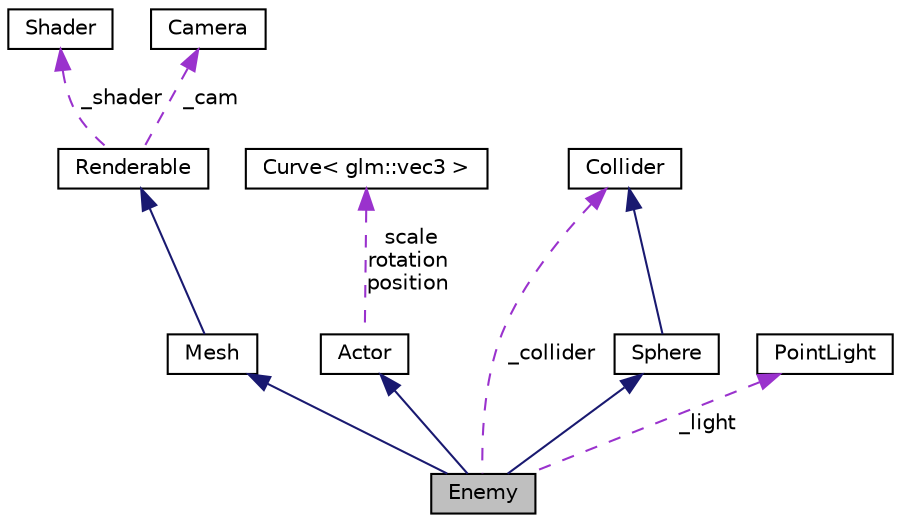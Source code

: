 digraph "Enemy"
{
  edge [fontname="Helvetica",fontsize="10",labelfontname="Helvetica",labelfontsize="10"];
  node [fontname="Helvetica",fontsize="10",shape=record];
  Node1 [label="Enemy",height=0.2,width=0.4,color="black", fillcolor="grey75", style="filled", fontcolor="black"];
  Node2 -> Node1 [dir="back",color="midnightblue",fontsize="10",style="solid",fontname="Helvetica"];
  Node2 [label="Mesh",height=0.2,width=0.4,color="black", fillcolor="white", style="filled",URL="$class_mesh.html"];
  Node3 -> Node2 [dir="back",color="midnightblue",fontsize="10",style="solid",fontname="Helvetica"];
  Node3 [label="Renderable",height=0.2,width=0.4,color="black", fillcolor="white", style="filled",URL="$class_renderable.html"];
  Node4 -> Node3 [dir="back",color="darkorchid3",fontsize="10",style="dashed",label=" _shader" ,fontname="Helvetica"];
  Node4 [label="Shader",height=0.2,width=0.4,color="black", fillcolor="white", style="filled",URL="$class_shader.html"];
  Node5 -> Node3 [dir="back",color="darkorchid3",fontsize="10",style="dashed",label=" _cam" ,fontname="Helvetica"];
  Node5 [label="Camera",height=0.2,width=0.4,color="black", fillcolor="white", style="filled",URL="$class_camera.html"];
  Node6 -> Node1 [dir="back",color="midnightblue",fontsize="10",style="solid",fontname="Helvetica"];
  Node6 [label="Actor",height=0.2,width=0.4,color="black", fillcolor="white", style="filled",URL="$class_actor.html"];
  Node7 -> Node6 [dir="back",color="darkorchid3",fontsize="10",style="dashed",label=" scale\nrotation\nposition" ,fontname="Helvetica"];
  Node7 [label="Curve\< glm::vec3 \>",height=0.2,width=0.4,color="black", fillcolor="white", style="filled",URL="$class_curve.html"];
  Node8 -> Node1 [dir="back",color="midnightblue",fontsize="10",style="solid",fontname="Helvetica"];
  Node8 [label="Sphere",height=0.2,width=0.4,color="black", fillcolor="white", style="filled",URL="$class_sphere.html"];
  Node9 -> Node8 [dir="back",color="midnightblue",fontsize="10",style="solid",fontname="Helvetica"];
  Node9 [label="Collider",height=0.2,width=0.4,color="black", fillcolor="white", style="filled",URL="$class_collider.html"];
  Node9 -> Node1 [dir="back",color="darkorchid3",fontsize="10",style="dashed",label=" _collider" ,fontname="Helvetica"];
  Node10 -> Node1 [dir="back",color="darkorchid3",fontsize="10",style="dashed",label=" _light" ,fontname="Helvetica"];
  Node10 [label="PointLight",height=0.2,width=0.4,color="black", fillcolor="white", style="filled",URL="$class_point_light.html"];
}
